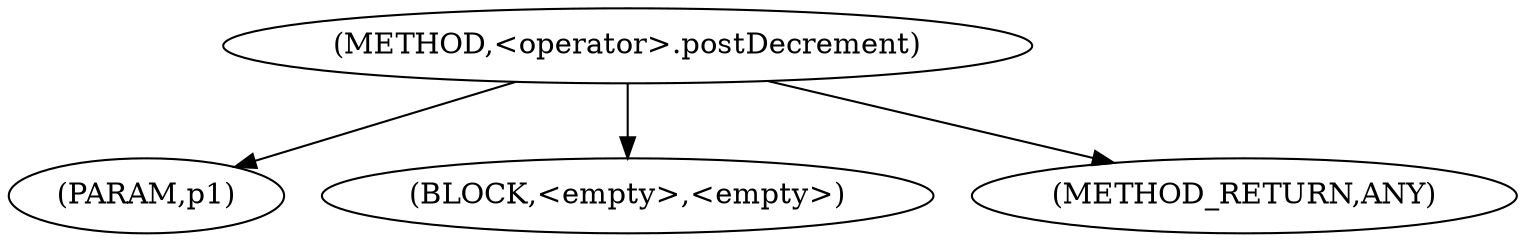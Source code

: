 digraph "&lt;operator&gt;.postDecrement" {  
"2282" [label = <(METHOD,&lt;operator&gt;.postDecrement)> ]
"2283" [label = <(PARAM,p1)> ]
"2284" [label = <(BLOCK,&lt;empty&gt;,&lt;empty&gt;)> ]
"2285" [label = <(METHOD_RETURN,ANY)> ]
  "2282" -> "2283" 
  "2282" -> "2284" 
  "2282" -> "2285" 
}
